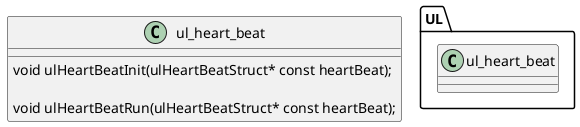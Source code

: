 @startuml hal_level

package UL {
    class ul_heart_beat
}

class ul_heart_beat {
    void ulHeartBeatInit(ulHeartBeatStruct* const heartBeat);

    void ulHeartBeatRun(ulHeartBeatStruct* const heartBeat);
}



@enduml